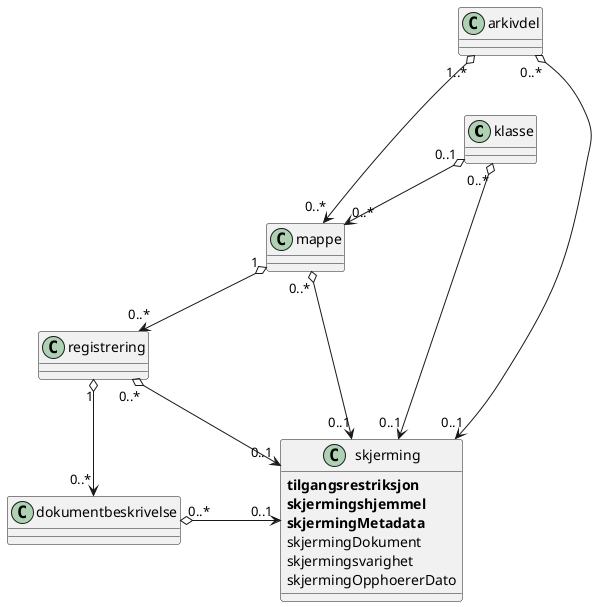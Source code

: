 @startuml
scale max 4096 width
skinparam nodesep 100

class klasse
class arkivdel
class mappe
class registrering
class dokumentbeskrivelse
class skjerming {
  <b>tilgangsrestriksjon</b>
  <b>skjermingshjemmel</b>
  <b>skjermingMetadata</b>
  skjermingDokument
  skjermingsvarighet
  skjermingOpphoererDato
}

klasse "0..1" o--> "0..*" mappe
arkivdel "1..*" o--> "0..*" mappe
mappe "1" o--> "0..*" registrering
registrering "1" o--> "0..*" dokumentbeskrivelse

klasse "0..*" o-> "0..1" skjerming
arkivdel "0..*" o-> "0..1" skjerming
arkivdel -[hidden]- klasse
mappe "0..*" o-> "0..1" skjerming
registrering "0..*" o-> "0..1" skjerming
dokumentbeskrivelse "0..*" o-> "0..1" skjerming
@enduml
